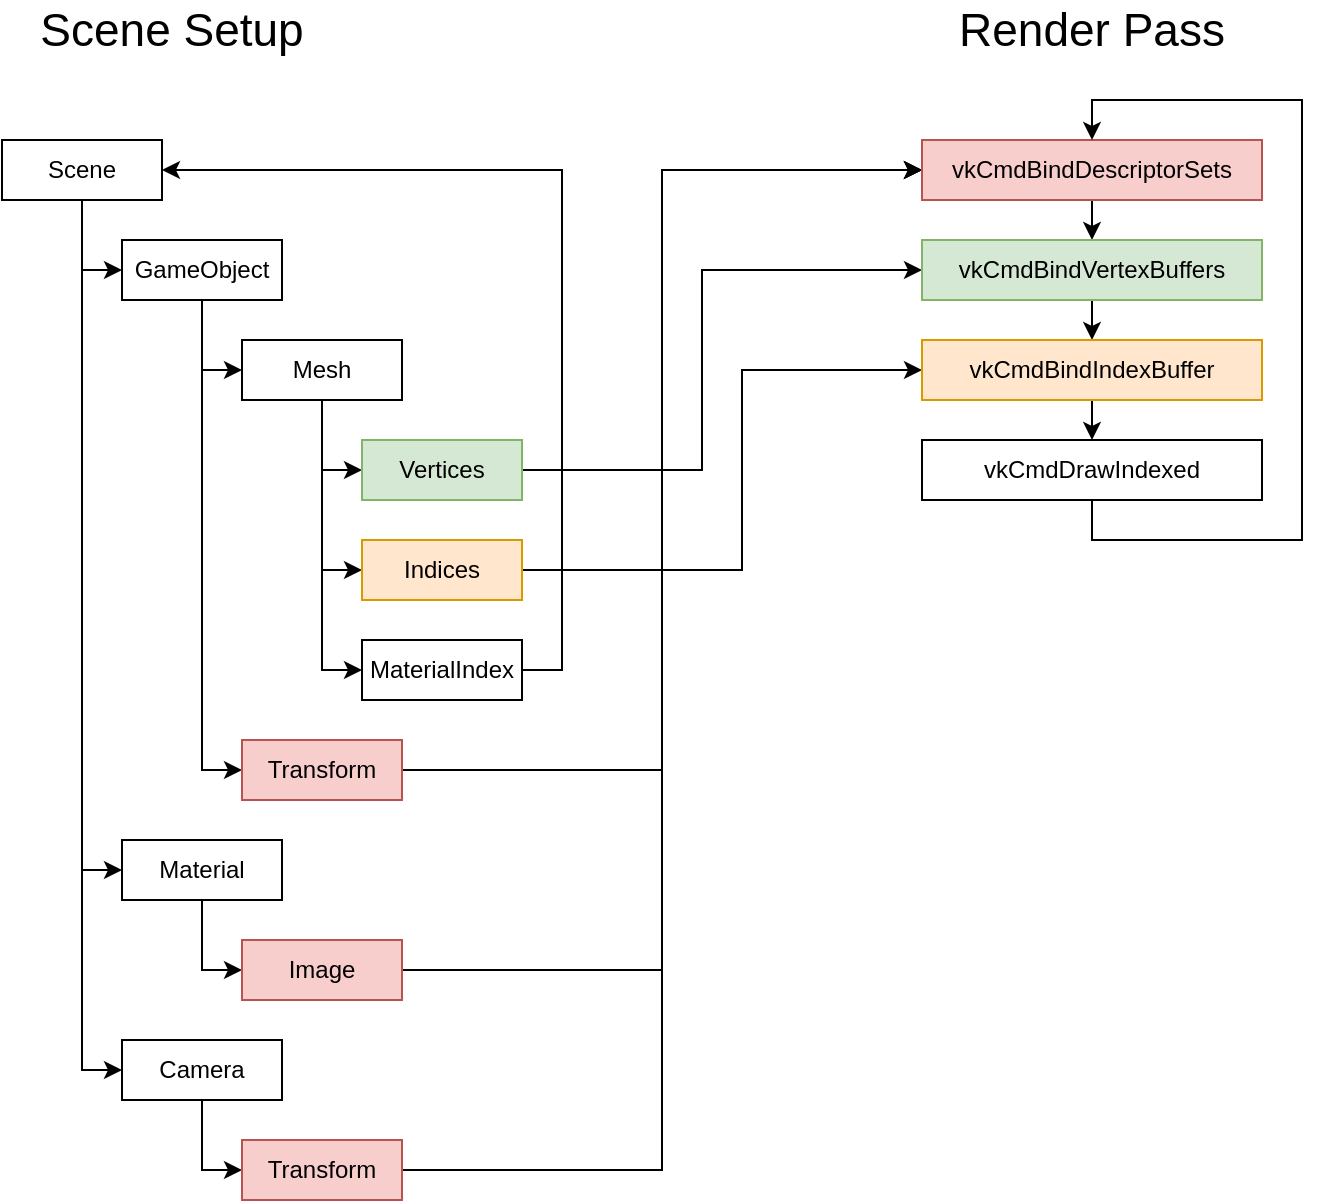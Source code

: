 <mxfile version="20.8.0" type="device"><diagram id="deU0gnOuK7NgzncwamjP" name="Page-1"><mxGraphModel dx="1434" dy="764" grid="1" gridSize="10" guides="1" tooltips="1" connect="1" arrows="1" fold="1" page="1" pageScale="1" pageWidth="827" pageHeight="1169" math="0" shadow="0"><root><mxCell id="0"/><mxCell id="1" parent="0"/><mxCell id="nyLBST4oqrc428yfv66p-5" style="edgeStyle=orthogonalEdgeStyle;rounded=0;orthogonalLoop=1;jettySize=auto;html=1;exitX=0.5;exitY=1;exitDx=0;exitDy=0;entryX=0;entryY=0.5;entryDx=0;entryDy=0;" edge="1" parent="1" source="nyLBST4oqrc428yfv66p-2" target="nyLBST4oqrc428yfv66p-3"><mxGeometry relative="1" as="geometry"/></mxCell><mxCell id="nyLBST4oqrc428yfv66p-8" style="edgeStyle=orthogonalEdgeStyle;rounded=0;orthogonalLoop=1;jettySize=auto;html=1;exitX=0.5;exitY=1;exitDx=0;exitDy=0;entryX=0;entryY=0.5;entryDx=0;entryDy=0;" edge="1" parent="1" source="nyLBST4oqrc428yfv66p-2" target="nyLBST4oqrc428yfv66p-7"><mxGeometry relative="1" as="geometry"/></mxCell><mxCell id="nyLBST4oqrc428yfv66p-18" style="edgeStyle=orthogonalEdgeStyle;rounded=0;orthogonalLoop=1;jettySize=auto;html=1;exitX=0.5;exitY=1;exitDx=0;exitDy=0;entryX=0;entryY=0.5;entryDx=0;entryDy=0;" edge="1" parent="1" source="nyLBST4oqrc428yfv66p-2" target="nyLBST4oqrc428yfv66p-17"><mxGeometry relative="1" as="geometry"/></mxCell><mxCell id="nyLBST4oqrc428yfv66p-2" value="&lt;div&gt;Scene&lt;/div&gt;" style="rounded=0;whiteSpace=wrap;html=1;" vertex="1" parent="1"><mxGeometry x="80" y="120" width="80" height="30" as="geometry"/></mxCell><mxCell id="nyLBST4oqrc428yfv66p-6" style="edgeStyle=orthogonalEdgeStyle;rounded=0;orthogonalLoop=1;jettySize=auto;html=1;exitX=0.5;exitY=1;exitDx=0;exitDy=0;entryX=0;entryY=0.5;entryDx=0;entryDy=0;" edge="1" parent="1" source="nyLBST4oqrc428yfv66p-3" target="nyLBST4oqrc428yfv66p-4"><mxGeometry relative="1" as="geometry"/></mxCell><mxCell id="nyLBST4oqrc428yfv66p-16" style="edgeStyle=orthogonalEdgeStyle;rounded=0;orthogonalLoop=1;jettySize=auto;html=1;exitX=0.5;exitY=1;exitDx=0;exitDy=0;entryX=0;entryY=0.5;entryDx=0;entryDy=0;" edge="1" parent="1" source="nyLBST4oqrc428yfv66p-3" target="nyLBST4oqrc428yfv66p-15"><mxGeometry relative="1" as="geometry"/></mxCell><mxCell id="nyLBST4oqrc428yfv66p-3" value="&lt;div&gt;GameObject&lt;/div&gt;" style="rounded=0;whiteSpace=wrap;html=1;" vertex="1" parent="1"><mxGeometry x="140" y="170" width="80" height="30" as="geometry"/></mxCell><mxCell id="nyLBST4oqrc428yfv66p-13" style="edgeStyle=orthogonalEdgeStyle;rounded=0;orthogonalLoop=1;jettySize=auto;html=1;exitX=0.5;exitY=1;exitDx=0;exitDy=0;entryX=0;entryY=0.5;entryDx=0;entryDy=0;" edge="1" parent="1" source="nyLBST4oqrc428yfv66p-4" target="nyLBST4oqrc428yfv66p-11"><mxGeometry relative="1" as="geometry"/></mxCell><mxCell id="nyLBST4oqrc428yfv66p-14" style="edgeStyle=orthogonalEdgeStyle;rounded=0;orthogonalLoop=1;jettySize=auto;html=1;exitX=0.5;exitY=1;exitDx=0;exitDy=0;entryX=0;entryY=0.5;entryDx=0;entryDy=0;" edge="1" parent="1" source="nyLBST4oqrc428yfv66p-4" target="nyLBST4oqrc428yfv66p-12"><mxGeometry relative="1" as="geometry"/></mxCell><mxCell id="nyLBST4oqrc428yfv66p-20" style="edgeStyle=orthogonalEdgeStyle;rounded=0;orthogonalLoop=1;jettySize=auto;html=1;exitX=0.5;exitY=1;exitDx=0;exitDy=0;entryX=0;entryY=0.5;entryDx=0;entryDy=0;" edge="1" parent="1" source="nyLBST4oqrc428yfv66p-4" target="nyLBST4oqrc428yfv66p-19"><mxGeometry relative="1" as="geometry"/></mxCell><mxCell id="nyLBST4oqrc428yfv66p-4" value="&lt;div&gt;Mesh&lt;/div&gt;" style="rounded=0;whiteSpace=wrap;html=1;" vertex="1" parent="1"><mxGeometry x="200" y="220" width="80" height="30" as="geometry"/></mxCell><mxCell id="nyLBST4oqrc428yfv66p-10" style="edgeStyle=orthogonalEdgeStyle;rounded=0;orthogonalLoop=1;jettySize=auto;html=1;exitX=0.5;exitY=1;exitDx=0;exitDy=0;entryX=0;entryY=0.5;entryDx=0;entryDy=0;" edge="1" parent="1" source="nyLBST4oqrc428yfv66p-7" target="nyLBST4oqrc428yfv66p-9"><mxGeometry relative="1" as="geometry"/></mxCell><mxCell id="nyLBST4oqrc428yfv66p-7" value="&lt;div&gt;Material&lt;/div&gt;" style="rounded=0;whiteSpace=wrap;html=1;" vertex="1" parent="1"><mxGeometry x="140" y="470" width="80" height="30" as="geometry"/></mxCell><mxCell id="nyLBST4oqrc428yfv66p-42" style="edgeStyle=orthogonalEdgeStyle;rounded=0;orthogonalLoop=1;jettySize=auto;html=1;exitX=1;exitY=0.5;exitDx=0;exitDy=0;entryX=0;entryY=0.5;entryDx=0;entryDy=0;fontSize=23;" edge="1" parent="1" source="nyLBST4oqrc428yfv66p-9" target="nyLBST4oqrc428yfv66p-31"><mxGeometry relative="1" as="geometry"/></mxCell><mxCell id="nyLBST4oqrc428yfv66p-9" value="&lt;div&gt;Image&lt;/div&gt;" style="rounded=0;whiteSpace=wrap;html=1;fillColor=#f8cecc;strokeColor=#b85450;" vertex="1" parent="1"><mxGeometry x="200" y="520" width="80" height="30" as="geometry"/></mxCell><mxCell id="nyLBST4oqrc428yfv66p-39" style="edgeStyle=orthogonalEdgeStyle;rounded=0;orthogonalLoop=1;jettySize=auto;html=1;exitX=1;exitY=0.5;exitDx=0;exitDy=0;entryX=0;entryY=0.5;entryDx=0;entryDy=0;fontSize=23;" edge="1" parent="1" source="nyLBST4oqrc428yfv66p-11" target="nyLBST4oqrc428yfv66p-32"><mxGeometry relative="1" as="geometry"><Array as="points"><mxPoint x="430" y="285"/><mxPoint x="430" y="185"/></Array></mxGeometry></mxCell><mxCell id="nyLBST4oqrc428yfv66p-11" value="&lt;div&gt;Vertices&lt;/div&gt;" style="rounded=0;whiteSpace=wrap;html=1;fillColor=#d5e8d4;strokeColor=#82b366;" vertex="1" parent="1"><mxGeometry x="260" y="270" width="80" height="30" as="geometry"/></mxCell><mxCell id="nyLBST4oqrc428yfv66p-40" style="edgeStyle=orthogonalEdgeStyle;rounded=0;orthogonalLoop=1;jettySize=auto;html=1;exitX=1;exitY=0.5;exitDx=0;exitDy=0;entryX=0;entryY=0.5;entryDx=0;entryDy=0;fontSize=23;" edge="1" parent="1" source="nyLBST4oqrc428yfv66p-12" target="nyLBST4oqrc428yfv66p-33"><mxGeometry relative="1" as="geometry"><Array as="points"><mxPoint x="450" y="335"/><mxPoint x="450" y="235"/></Array></mxGeometry></mxCell><mxCell id="nyLBST4oqrc428yfv66p-12" value="&lt;div&gt;Indices&lt;/div&gt;" style="rounded=0;whiteSpace=wrap;html=1;fillColor=#ffe6cc;strokeColor=#d79b00;" vertex="1" parent="1"><mxGeometry x="260" y="320" width="80" height="30" as="geometry"/></mxCell><mxCell id="nyLBST4oqrc428yfv66p-41" style="edgeStyle=orthogonalEdgeStyle;rounded=0;orthogonalLoop=1;jettySize=auto;html=1;exitX=1;exitY=0.5;exitDx=0;exitDy=0;entryX=0;entryY=0.5;entryDx=0;entryDy=0;fontSize=23;" edge="1" parent="1" source="nyLBST4oqrc428yfv66p-15" target="nyLBST4oqrc428yfv66p-31"><mxGeometry relative="1" as="geometry"/></mxCell><mxCell id="nyLBST4oqrc428yfv66p-15" value="&lt;div&gt;Transform&lt;/div&gt;" style="rounded=0;whiteSpace=wrap;html=1;fillColor=#f8cecc;strokeColor=#b85450;" vertex="1" parent="1"><mxGeometry x="200" y="420" width="80" height="30" as="geometry"/></mxCell><mxCell id="nyLBST4oqrc428yfv66p-24" style="edgeStyle=orthogonalEdgeStyle;rounded=0;orthogonalLoop=1;jettySize=auto;html=1;exitX=0.5;exitY=1;exitDx=0;exitDy=0;entryX=0;entryY=0.5;entryDx=0;entryDy=0;" edge="1" parent="1" source="nyLBST4oqrc428yfv66p-17" target="nyLBST4oqrc428yfv66p-23"><mxGeometry relative="1" as="geometry"/></mxCell><mxCell id="nyLBST4oqrc428yfv66p-17" value="&lt;div&gt;Camera&lt;/div&gt;" style="rounded=0;whiteSpace=wrap;html=1;" vertex="1" parent="1"><mxGeometry x="140" y="570" width="80" height="30" as="geometry"/></mxCell><mxCell id="nyLBST4oqrc428yfv66p-30" style="edgeStyle=orthogonalEdgeStyle;rounded=0;orthogonalLoop=1;jettySize=auto;html=1;exitX=1;exitY=0.5;exitDx=0;exitDy=0;entryX=1;entryY=0.5;entryDx=0;entryDy=0;" edge="1" parent="1" source="nyLBST4oqrc428yfv66p-19" target="nyLBST4oqrc428yfv66p-2"><mxGeometry relative="1" as="geometry"/></mxCell><mxCell id="nyLBST4oqrc428yfv66p-19" value="&lt;div&gt;MaterialIndex&lt;/div&gt;" style="rounded=0;whiteSpace=wrap;html=1;" vertex="1" parent="1"><mxGeometry x="260" y="370" width="80" height="30" as="geometry"/></mxCell><mxCell id="nyLBST4oqrc428yfv66p-43" style="edgeStyle=orthogonalEdgeStyle;rounded=0;orthogonalLoop=1;jettySize=auto;html=1;exitX=1;exitY=0.5;exitDx=0;exitDy=0;entryX=0;entryY=0.5;entryDx=0;entryDy=0;fontSize=23;" edge="1" parent="1" source="nyLBST4oqrc428yfv66p-23" target="nyLBST4oqrc428yfv66p-31"><mxGeometry relative="1" as="geometry"/></mxCell><mxCell id="nyLBST4oqrc428yfv66p-23" value="&lt;div&gt;Transform&lt;/div&gt;" style="rounded=0;whiteSpace=wrap;html=1;fillColor=#f8cecc;strokeColor=#b85450;" vertex="1" parent="1"><mxGeometry x="200" y="620" width="80" height="30" as="geometry"/></mxCell><mxCell id="nyLBST4oqrc428yfv66p-44" style="edgeStyle=orthogonalEdgeStyle;rounded=0;orthogonalLoop=1;jettySize=auto;html=1;exitX=0.5;exitY=1;exitDx=0;exitDy=0;entryX=0.5;entryY=0;entryDx=0;entryDy=0;fontSize=23;" edge="1" parent="1" source="nyLBST4oqrc428yfv66p-31" target="nyLBST4oqrc428yfv66p-32"><mxGeometry relative="1" as="geometry"/></mxCell><mxCell id="nyLBST4oqrc428yfv66p-31" value="&lt;div data-darkreader-inline-border=&quot;&quot; style=&quot;border-color: var(--darkreader-border--border-color); --darkreader-inline-border:var(--darkreader-border--darkreader-border--border-color);&quot;&gt;vkCmdBindDescriptorSets&lt;/div&gt;" style="rounded=0;whiteSpace=wrap;html=1;fillColor=#f8cecc;strokeColor=#b85450;" vertex="1" parent="1"><mxGeometry x="540" y="120" width="170" height="30" as="geometry"/></mxCell><mxCell id="nyLBST4oqrc428yfv66p-45" style="edgeStyle=orthogonalEdgeStyle;rounded=0;orthogonalLoop=1;jettySize=auto;html=1;exitX=0.5;exitY=1;exitDx=0;exitDy=0;entryX=0.5;entryY=0;entryDx=0;entryDy=0;fontSize=23;" edge="1" parent="1" source="nyLBST4oqrc428yfv66p-32" target="nyLBST4oqrc428yfv66p-33"><mxGeometry relative="1" as="geometry"/></mxCell><mxCell id="nyLBST4oqrc428yfv66p-32" value="&lt;div data-darkreader-inline-border=&quot;&quot; style=&quot;border-color: var(--darkreader-border--border-color); --darkreader-inline-border:var(--darkreader-border--darkreader-border--border-color);&quot;&gt;vkCmdBindVertexBuffers&lt;/div&gt;" style="rounded=0;whiteSpace=wrap;html=1;fillColor=#d5e8d4;strokeColor=#82b366;" vertex="1" parent="1"><mxGeometry x="540" y="170" width="170" height="30" as="geometry"/></mxCell><mxCell id="nyLBST4oqrc428yfv66p-47" style="edgeStyle=orthogonalEdgeStyle;rounded=0;orthogonalLoop=1;jettySize=auto;html=1;exitX=0.5;exitY=1;exitDx=0;exitDy=0;entryX=0.5;entryY=0;entryDx=0;entryDy=0;fontSize=23;" edge="1" parent="1" source="nyLBST4oqrc428yfv66p-33" target="nyLBST4oqrc428yfv66p-46"><mxGeometry relative="1" as="geometry"/></mxCell><mxCell id="nyLBST4oqrc428yfv66p-33" value="vkCmdBindIndexBuffer" style="rounded=0;whiteSpace=wrap;html=1;fillColor=#ffe6cc;strokeColor=#d79b00;" vertex="1" parent="1"><mxGeometry x="540" y="220" width="170" height="30" as="geometry"/></mxCell><mxCell id="nyLBST4oqrc428yfv66p-35" value="&lt;font style=&quot;font-size: 23px;&quot;&gt;Render Pass&lt;/font&gt;" style="text;html=1;strokeColor=none;fillColor=none;align=center;verticalAlign=middle;whiteSpace=wrap;rounded=0;" vertex="1" parent="1"><mxGeometry x="540" y="50" width="170" height="30" as="geometry"/></mxCell><mxCell id="nyLBST4oqrc428yfv66p-38" value="&lt;font style=&quot;font-size: 23px;&quot;&gt;Scene Setup&lt;/font&gt;" style="text;html=1;strokeColor=none;fillColor=none;align=center;verticalAlign=middle;whiteSpace=wrap;rounded=0;" vertex="1" parent="1"><mxGeometry x="80" y="50" width="170" height="30" as="geometry"/></mxCell><mxCell id="nyLBST4oqrc428yfv66p-48" style="edgeStyle=orthogonalEdgeStyle;rounded=0;orthogonalLoop=1;jettySize=auto;html=1;exitX=0.5;exitY=1;exitDx=0;exitDy=0;entryX=0.5;entryY=0;entryDx=0;entryDy=0;fontSize=23;" edge="1" parent="1" source="nyLBST4oqrc428yfv66p-46" target="nyLBST4oqrc428yfv66p-31"><mxGeometry relative="1" as="geometry"><Array as="points"><mxPoint x="625" y="320"/><mxPoint x="730" y="320"/><mxPoint x="730" y="100"/><mxPoint x="625" y="100"/></Array></mxGeometry></mxCell><mxCell id="nyLBST4oqrc428yfv66p-46" value="vkCmdDrawIndexed" style="rounded=0;whiteSpace=wrap;html=1;" vertex="1" parent="1"><mxGeometry x="540" y="270" width="170" height="30" as="geometry"/></mxCell></root></mxGraphModel></diagram></mxfile>